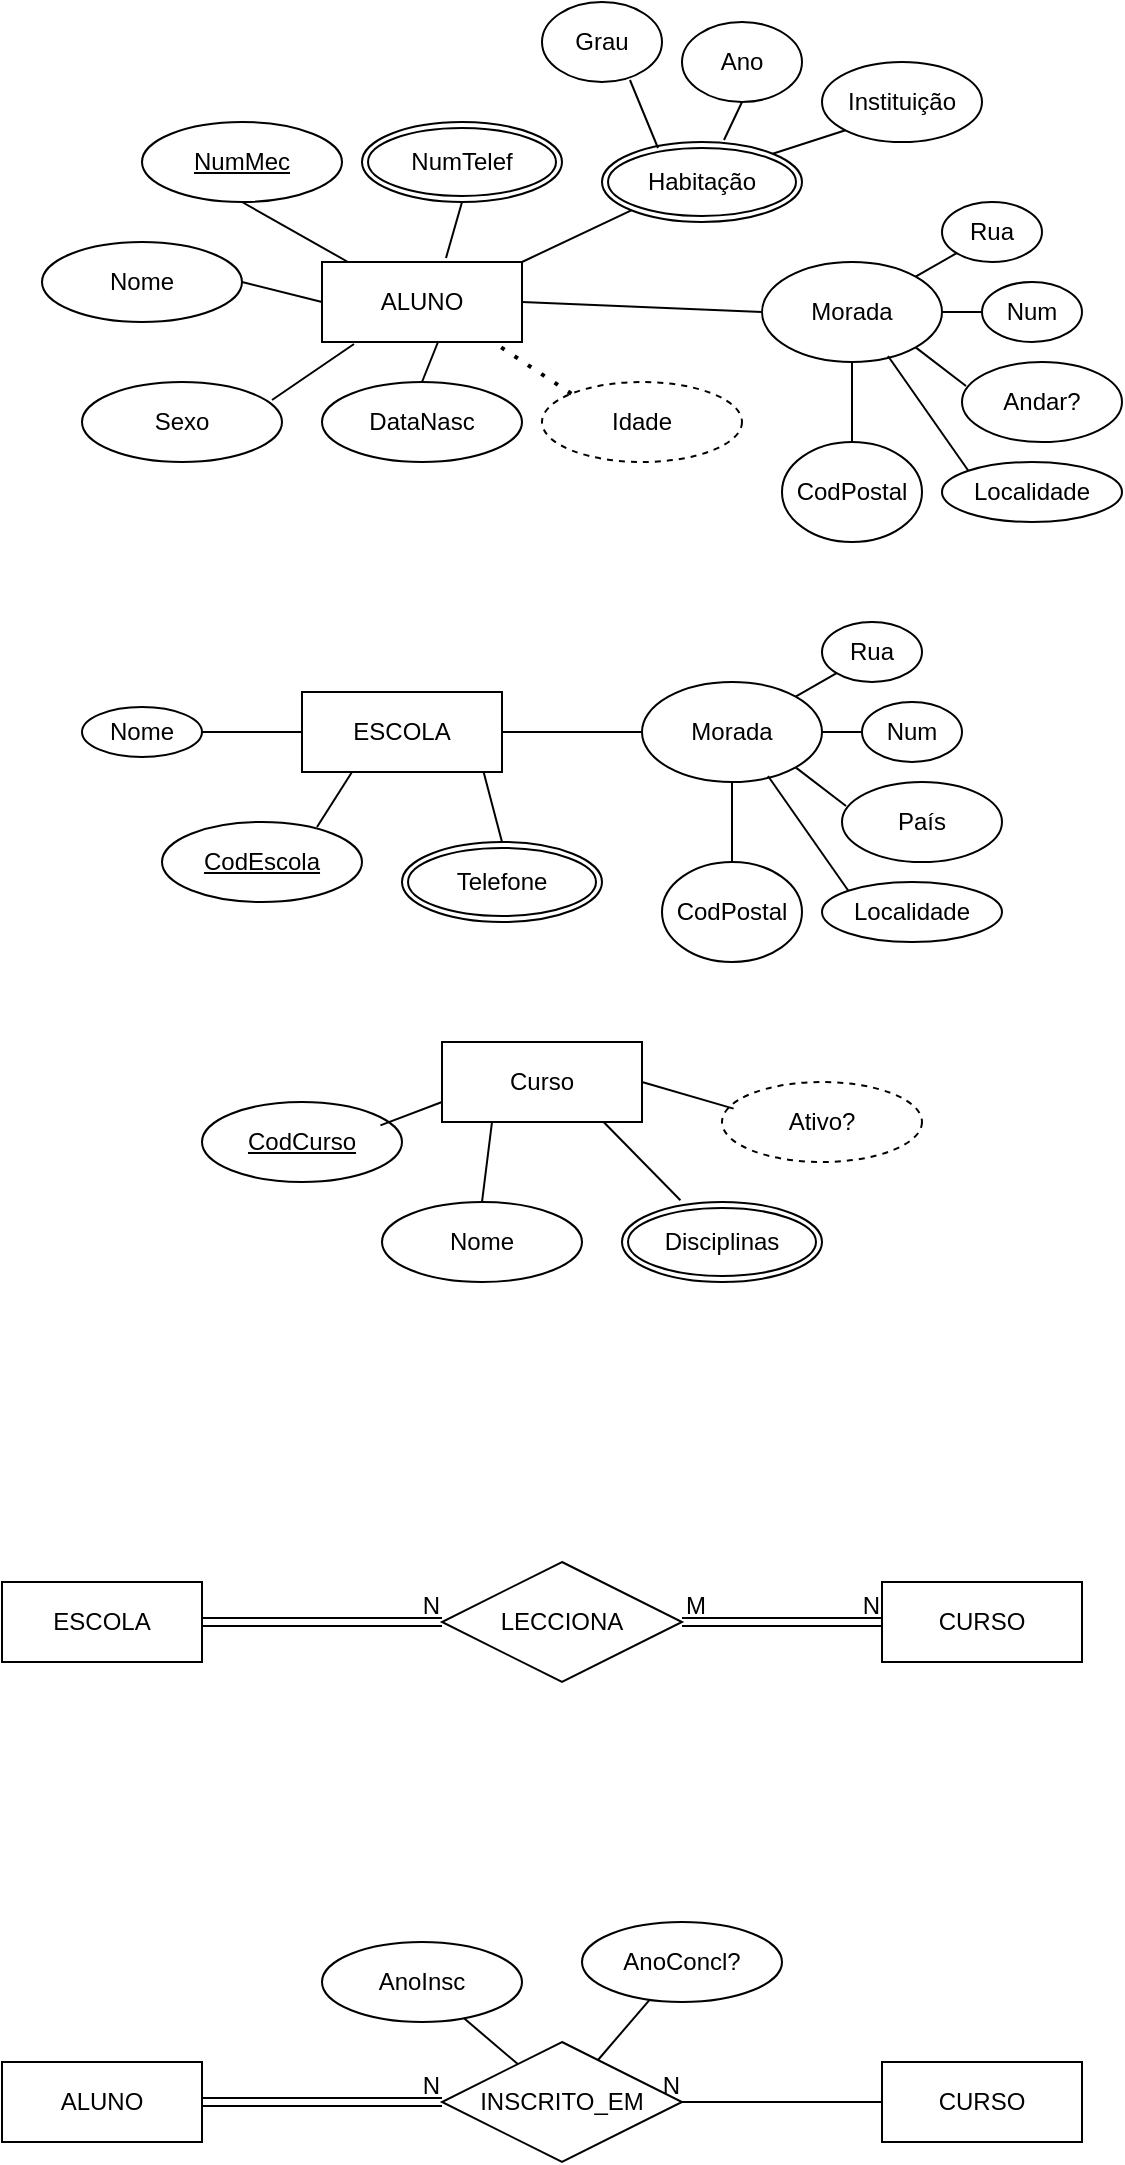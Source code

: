 <mxfile version="24.7.16">
  <diagram name="Página-1" id="6GSVt7Iq9XYI5ROrhrWV">
    <mxGraphModel dx="1194" dy="698" grid="1" gridSize="10" guides="1" tooltips="1" connect="1" arrows="1" fold="1" page="1" pageScale="1" pageWidth="827" pageHeight="1169" math="0" shadow="0">
      <root>
        <mxCell id="0" />
        <mxCell id="1" parent="0" />
        <mxCell id="cKEiQ9DskDoYqM71dqy4-2" value="Nome" style="ellipse;whiteSpace=wrap;html=1;align=center;" parent="1" vertex="1">
          <mxGeometry x="130" y="350" width="100" height="40" as="geometry" />
        </mxCell>
        <mxCell id="cKEiQ9DskDoYqM71dqy4-3" value="Sexo" style="ellipse;whiteSpace=wrap;html=1;align=center;" parent="1" vertex="1">
          <mxGeometry x="150" y="420" width="100" height="40" as="geometry" />
        </mxCell>
        <mxCell id="cKEiQ9DskDoYqM71dqy4-5" value="DataNasc" style="ellipse;whiteSpace=wrap;html=1;align=center;" parent="1" vertex="1">
          <mxGeometry x="270" y="420" width="100" height="40" as="geometry" />
        </mxCell>
        <mxCell id="cKEiQ9DskDoYqM71dqy4-6" value="NumMec" style="ellipse;whiteSpace=wrap;html=1;align=center;fontStyle=4;strokeColor=default;verticalAlign=middle;fontFamily=Helvetica;fontSize=12;fontColor=default;fillColor=default;" parent="1" vertex="1">
          <mxGeometry x="180" y="290" width="100" height="40" as="geometry" />
        </mxCell>
        <mxCell id="cKEiQ9DskDoYqM71dqy4-7" value="" style="endArrow=none;html=1;rounded=0;fontFamily=Helvetica;fontSize=12;fontColor=default;exitX=0.5;exitY=1;exitDx=0;exitDy=0;entryX=0.13;entryY=0;entryDx=0;entryDy=0;entryPerimeter=0;" parent="1" source="cKEiQ9DskDoYqM71dqy4-6" target="cKEiQ9DskDoYqM71dqy4-12" edge="1">
          <mxGeometry width="50" height="50" relative="1" as="geometry">
            <mxPoint x="345" y="160" as="sourcePoint" />
            <mxPoint x="400" y="110" as="targetPoint" />
          </mxGeometry>
        </mxCell>
        <mxCell id="cKEiQ9DskDoYqM71dqy4-9" value="" style="endArrow=none;html=1;rounded=0;fontFamily=Helvetica;fontSize=12;fontColor=default;exitX=1;exitY=0.5;exitDx=0;exitDy=0;entryX=0;entryY=0.5;entryDx=0;entryDy=0;" parent="1" source="cKEiQ9DskDoYqM71dqy4-2" target="cKEiQ9DskDoYqM71dqy4-12" edge="1">
          <mxGeometry width="50" height="50" relative="1" as="geometry">
            <mxPoint x="370" y="160" as="sourcePoint" />
            <mxPoint x="412" y="108" as="targetPoint" />
          </mxGeometry>
        </mxCell>
        <mxCell id="cKEiQ9DskDoYqM71dqy4-10" value="" style="endArrow=none;html=1;rounded=0;fontFamily=Helvetica;fontSize=12;fontColor=default;exitX=0.95;exitY=0.225;exitDx=0;exitDy=0;entryX=0.16;entryY=1.025;entryDx=0;entryDy=0;entryPerimeter=0;exitPerimeter=0;" parent="1" source="cKEiQ9DskDoYqM71dqy4-3" target="cKEiQ9DskDoYqM71dqy4-12" edge="1">
          <mxGeometry width="50" height="50" relative="1" as="geometry">
            <mxPoint x="414" y="180" as="sourcePoint" />
            <mxPoint x="455" y="110" as="targetPoint" />
          </mxGeometry>
        </mxCell>
        <mxCell id="cKEiQ9DskDoYqM71dqy4-11" value="" style="endArrow=none;html=1;rounded=0;fontFamily=Helvetica;fontSize=12;fontColor=default;exitX=0.5;exitY=0;exitDx=0;exitDy=0;entryX=0.58;entryY=1;entryDx=0;entryDy=0;entryPerimeter=0;" parent="1" source="cKEiQ9DskDoYqM71dqy4-5" target="cKEiQ9DskDoYqM71dqy4-12" edge="1">
          <mxGeometry width="50" height="50" relative="1" as="geometry">
            <mxPoint x="520" y="170" as="sourcePoint" />
            <mxPoint x="480" y="110" as="targetPoint" />
          </mxGeometry>
        </mxCell>
        <mxCell id="cKEiQ9DskDoYqM71dqy4-12" value="ALUNO" style="whiteSpace=wrap;html=1;align=center;strokeColor=default;verticalAlign=middle;fontFamily=Helvetica;fontSize=12;fontColor=default;fillColor=default;" parent="1" vertex="1">
          <mxGeometry x="270" y="360" width="100" height="40" as="geometry" />
        </mxCell>
        <mxCell id="cKEiQ9DskDoYqM71dqy4-13" value="Idade" style="ellipse;whiteSpace=wrap;html=1;align=center;dashed=1;strokeColor=default;verticalAlign=middle;fontFamily=Helvetica;fontSize=12;fontColor=default;fillColor=default;" parent="1" vertex="1">
          <mxGeometry x="380" y="420" width="100" height="40" as="geometry" />
        </mxCell>
        <mxCell id="cKEiQ9DskDoYqM71dqy4-16" value="NumTelef" style="ellipse;shape=doubleEllipse;margin=3;whiteSpace=wrap;html=1;align=center;strokeColor=default;verticalAlign=middle;fontFamily=Helvetica;fontSize=12;fontColor=default;fillColor=default;" parent="1" vertex="1">
          <mxGeometry x="290" y="290" width="100" height="40" as="geometry" />
        </mxCell>
        <mxCell id="cKEiQ9DskDoYqM71dqy4-17" value="" style="endArrow=none;html=1;rounded=0;fontFamily=Helvetica;fontSize=12;fontColor=default;entryX=0.5;entryY=1;entryDx=0;entryDy=0;exitX=0.62;exitY=-0.05;exitDx=0;exitDy=0;exitPerimeter=0;" parent="1" source="cKEiQ9DskDoYqM71dqy4-12" target="cKEiQ9DskDoYqM71dqy4-16" edge="1">
          <mxGeometry width="50" height="50" relative="1" as="geometry">
            <mxPoint x="340" y="380" as="sourcePoint" />
            <mxPoint x="390" y="330" as="targetPoint" />
          </mxGeometry>
        </mxCell>
        <mxCell id="cKEiQ9DskDoYqM71dqy4-18" value="Habitação" style="ellipse;shape=doubleEllipse;margin=3;whiteSpace=wrap;html=1;align=center;strokeColor=default;verticalAlign=middle;fontFamily=Helvetica;fontSize=12;fontColor=default;fillColor=default;" parent="1" vertex="1">
          <mxGeometry x="410" y="300" width="100" height="40" as="geometry" />
        </mxCell>
        <mxCell id="cKEiQ9DskDoYqM71dqy4-19" value="" style="endArrow=none;html=1;rounded=0;fontFamily=Helvetica;fontSize=12;fontColor=default;entryX=0;entryY=1;entryDx=0;entryDy=0;exitX=1;exitY=0;exitDx=0;exitDy=0;" parent="1" source="cKEiQ9DskDoYqM71dqy4-12" target="cKEiQ9DskDoYqM71dqy4-18" edge="1">
          <mxGeometry width="50" height="50" relative="1" as="geometry">
            <mxPoint x="390" y="410" as="sourcePoint" />
            <mxPoint x="440" y="360" as="targetPoint" />
          </mxGeometry>
        </mxCell>
        <mxCell id="cKEiQ9DskDoYqM71dqy4-20" value="" style="endArrow=none;dashed=1;html=1;dashPattern=1 3;strokeWidth=2;rounded=0;fontFamily=Helvetica;fontSize=12;fontColor=default;exitX=0;exitY=0;exitDx=0;exitDy=0;entryX=0.87;entryY=1.025;entryDx=0;entryDy=0;entryPerimeter=0;" parent="1" source="cKEiQ9DskDoYqM71dqy4-13" target="cKEiQ9DskDoYqM71dqy4-12" edge="1">
          <mxGeometry width="50" height="50" relative="1" as="geometry">
            <mxPoint x="390" y="410" as="sourcePoint" />
            <mxPoint x="440" y="360" as="targetPoint" />
          </mxGeometry>
        </mxCell>
        <mxCell id="cKEiQ9DskDoYqM71dqy4-21" value="Morada" style="ellipse;whiteSpace=wrap;html=1;align=center;strokeColor=default;verticalAlign=middle;fontFamily=Helvetica;fontSize=12;fontColor=default;fillColor=default;" parent="1" vertex="1">
          <mxGeometry x="490" y="360" width="90" height="50" as="geometry" />
        </mxCell>
        <mxCell id="cKEiQ9DskDoYqM71dqy4-22" value="Num" style="ellipse;whiteSpace=wrap;html=1;align=center;strokeColor=default;verticalAlign=middle;fontFamily=Helvetica;fontSize=12;fontColor=default;fillColor=default;" parent="1" vertex="1">
          <mxGeometry x="600" y="370" width="50" height="30" as="geometry" />
        </mxCell>
        <mxCell id="cKEiQ9DskDoYqM71dqy4-23" value="Rua" style="ellipse;whiteSpace=wrap;html=1;align=center;strokeColor=default;verticalAlign=middle;fontFamily=Helvetica;fontSize=12;fontColor=default;fillColor=default;" parent="1" vertex="1">
          <mxGeometry x="580" y="330" width="50" height="30" as="geometry" />
        </mxCell>
        <mxCell id="cKEiQ9DskDoYqM71dqy4-24" value="Andar?" style="ellipse;whiteSpace=wrap;html=1;align=center;strokeColor=default;verticalAlign=middle;fontFamily=Helvetica;fontSize=12;fontColor=default;fillColor=default;" parent="1" vertex="1">
          <mxGeometry x="590" y="410" width="80" height="40" as="geometry" />
        </mxCell>
        <mxCell id="cKEiQ9DskDoYqM71dqy4-25" value="Localidade" style="ellipse;whiteSpace=wrap;html=1;align=center;strokeColor=default;verticalAlign=middle;fontFamily=Helvetica;fontSize=12;fontColor=default;fillColor=default;" parent="1" vertex="1">
          <mxGeometry x="580" y="460" width="90" height="30" as="geometry" />
        </mxCell>
        <mxCell id="cKEiQ9DskDoYqM71dqy4-26" value="CodPostal" style="ellipse;whiteSpace=wrap;html=1;align=center;strokeColor=default;verticalAlign=middle;fontFamily=Helvetica;fontSize=12;fontColor=default;fillColor=default;" parent="1" vertex="1">
          <mxGeometry x="500" y="450" width="70" height="50" as="geometry" />
        </mxCell>
        <mxCell id="cKEiQ9DskDoYqM71dqy4-30" value="" style="endArrow=none;html=1;rounded=0;fontFamily=Helvetica;fontSize=12;fontColor=default;exitX=1;exitY=0;exitDx=0;exitDy=0;entryX=0;entryY=1;entryDx=0;entryDy=0;" parent="1" source="cKEiQ9DskDoYqM71dqy4-21" target="cKEiQ9DskDoYqM71dqy4-23" edge="1">
          <mxGeometry width="50" height="50" relative="1" as="geometry">
            <mxPoint x="540" y="405" as="sourcePoint" />
            <mxPoint x="590" y="355" as="targetPoint" />
          </mxGeometry>
        </mxCell>
        <mxCell id="cKEiQ9DskDoYqM71dqy4-31" value="" style="endArrow=none;html=1;rounded=0;fontFamily=Helvetica;fontSize=12;fontColor=default;entryX=0;entryY=0.5;entryDx=0;entryDy=0;exitX=1;exitY=0.5;exitDx=0;exitDy=0;" parent="1" source="cKEiQ9DskDoYqM71dqy4-21" target="cKEiQ9DskDoYqM71dqy4-22" edge="1">
          <mxGeometry width="50" height="50" relative="1" as="geometry">
            <mxPoint x="520" y="455" as="sourcePoint" />
            <mxPoint x="570" y="405" as="targetPoint" />
          </mxGeometry>
        </mxCell>
        <mxCell id="cKEiQ9DskDoYqM71dqy4-32" value="" style="endArrow=none;html=1;rounded=0;fontFamily=Helvetica;fontSize=12;fontColor=default;entryX=0.025;entryY=0.3;entryDx=0;entryDy=0;entryPerimeter=0;exitX=1;exitY=1;exitDx=0;exitDy=0;" parent="1" source="cKEiQ9DskDoYqM71dqy4-21" target="cKEiQ9DskDoYqM71dqy4-24" edge="1">
          <mxGeometry width="50" height="50" relative="1" as="geometry">
            <mxPoint x="530" y="480" as="sourcePoint" />
            <mxPoint x="580" y="430" as="targetPoint" />
          </mxGeometry>
        </mxCell>
        <mxCell id="cKEiQ9DskDoYqM71dqy4-33" value="" style="endArrow=none;html=1;rounded=0;fontFamily=Helvetica;fontSize=12;fontColor=default;entryX=0.5;entryY=1;entryDx=0;entryDy=0;exitX=0.5;exitY=0;exitDx=0;exitDy=0;" parent="1" source="cKEiQ9DskDoYqM71dqy4-26" target="cKEiQ9DskDoYqM71dqy4-21" edge="1">
          <mxGeometry width="50" height="50" relative="1" as="geometry">
            <mxPoint x="480" y="450" as="sourcePoint" />
            <mxPoint x="530" y="400" as="targetPoint" />
          </mxGeometry>
        </mxCell>
        <mxCell id="cKEiQ9DskDoYqM71dqy4-34" value="" style="endArrow=none;html=1;rounded=0;fontFamily=Helvetica;fontSize=12;fontColor=default;exitX=0;exitY=0;exitDx=0;exitDy=0;entryX=0.7;entryY=0.94;entryDx=0;entryDy=0;entryPerimeter=0;" parent="1" source="cKEiQ9DskDoYqM71dqy4-25" target="cKEiQ9DskDoYqM71dqy4-21" edge="1">
          <mxGeometry width="50" height="50" relative="1" as="geometry">
            <mxPoint x="530" y="490" as="sourcePoint" />
            <mxPoint x="580" y="440" as="targetPoint" />
          </mxGeometry>
        </mxCell>
        <mxCell id="cKEiQ9DskDoYqM71dqy4-35" value="Instituição" style="ellipse;whiteSpace=wrap;html=1;align=center;strokeColor=default;verticalAlign=middle;fontFamily=Helvetica;fontSize=12;fontColor=default;fillColor=default;" parent="1" vertex="1">
          <mxGeometry x="520" y="260" width="80" height="40" as="geometry" />
        </mxCell>
        <mxCell id="cKEiQ9DskDoYqM71dqy4-36" value="Ano" style="ellipse;whiteSpace=wrap;html=1;align=center;strokeColor=default;verticalAlign=middle;fontFamily=Helvetica;fontSize=12;fontColor=default;fillColor=default;" parent="1" vertex="1">
          <mxGeometry x="450" y="240" width="60" height="40" as="geometry" />
        </mxCell>
        <mxCell id="cKEiQ9DskDoYqM71dqy4-37" value="Grau" style="ellipse;whiteSpace=wrap;html=1;align=center;strokeColor=default;verticalAlign=middle;fontFamily=Helvetica;fontSize=12;fontColor=default;fillColor=default;" parent="1" vertex="1">
          <mxGeometry x="380" y="230" width="60" height="40" as="geometry" />
        </mxCell>
        <mxCell id="cKEiQ9DskDoYqM71dqy4-41" value="" style="endArrow=none;html=1;rounded=0;fontFamily=Helvetica;fontSize=12;fontColor=default;exitX=0.28;exitY=0.075;exitDx=0;exitDy=0;exitPerimeter=0;entryX=0.733;entryY=0.975;entryDx=0;entryDy=0;entryPerimeter=0;" parent="1" source="cKEiQ9DskDoYqM71dqy4-18" target="cKEiQ9DskDoYqM71dqy4-37" edge="1">
          <mxGeometry width="50" height="50" relative="1" as="geometry">
            <mxPoint x="380" y="330" as="sourcePoint" />
            <mxPoint x="430" y="280" as="targetPoint" />
          </mxGeometry>
        </mxCell>
        <mxCell id="cKEiQ9DskDoYqM71dqy4-42" value="" style="endArrow=none;html=1;rounded=0;fontFamily=Helvetica;fontSize=12;fontColor=default;entryX=0.5;entryY=1;entryDx=0;entryDy=0;exitX=0.61;exitY=-0.025;exitDx=0;exitDy=0;exitPerimeter=0;" parent="1" source="cKEiQ9DskDoYqM71dqy4-18" target="cKEiQ9DskDoYqM71dqy4-36" edge="1">
          <mxGeometry width="50" height="50" relative="1" as="geometry">
            <mxPoint x="414" y="350" as="sourcePoint" />
            <mxPoint x="464" y="300" as="targetPoint" />
          </mxGeometry>
        </mxCell>
        <mxCell id="cKEiQ9DskDoYqM71dqy4-43" value="" style="endArrow=none;html=1;rounded=0;fontFamily=Helvetica;fontSize=12;fontColor=default;entryX=0;entryY=1;entryDx=0;entryDy=0;exitX=1;exitY=0;exitDx=0;exitDy=0;" parent="1" source="cKEiQ9DskDoYqM71dqy4-18" target="cKEiQ9DskDoYqM71dqy4-35" edge="1">
          <mxGeometry width="50" height="50" relative="1" as="geometry">
            <mxPoint x="470" y="360" as="sourcePoint" />
            <mxPoint x="520" y="310" as="targetPoint" />
          </mxGeometry>
        </mxCell>
        <mxCell id="cKEiQ9DskDoYqM71dqy4-44" value="" style="endArrow=none;html=1;rounded=0;fontFamily=Helvetica;fontSize=12;fontColor=default;exitX=1;exitY=0.5;exitDx=0;exitDy=0;entryX=0;entryY=0.5;entryDx=0;entryDy=0;" parent="1" source="cKEiQ9DskDoYqM71dqy4-12" target="cKEiQ9DskDoYqM71dqy4-21" edge="1">
          <mxGeometry width="50" height="50" relative="1" as="geometry">
            <mxPoint x="390" y="410" as="sourcePoint" />
            <mxPoint x="440" y="360" as="targetPoint" />
          </mxGeometry>
        </mxCell>
        <mxCell id="cKEiQ9DskDoYqM71dqy4-45" value="ESCOLA" style="whiteSpace=wrap;html=1;align=center;strokeColor=default;verticalAlign=middle;fontFamily=Helvetica;fontSize=12;fontColor=default;fillColor=default;" parent="1" vertex="1">
          <mxGeometry x="260" y="575" width="100" height="40" as="geometry" />
        </mxCell>
        <mxCell id="cKEiQ9DskDoYqM71dqy4-46" value="CodEscola" style="ellipse;whiteSpace=wrap;html=1;align=center;fontStyle=4;strokeColor=default;verticalAlign=middle;fontFamily=Helvetica;fontSize=12;fontColor=default;fillColor=default;" parent="1" vertex="1">
          <mxGeometry x="190" y="640" width="100" height="40" as="geometry" />
        </mxCell>
        <mxCell id="cKEiQ9DskDoYqM71dqy4-47" value="Nome" style="ellipse;whiteSpace=wrap;html=1;align=center;strokeColor=default;verticalAlign=middle;fontFamily=Helvetica;fontSize=12;fontColor=default;fillColor=default;" parent="1" vertex="1">
          <mxGeometry x="150" y="582.5" width="60" height="25" as="geometry" />
        </mxCell>
        <mxCell id="cKEiQ9DskDoYqM71dqy4-48" value="Telefone" style="ellipse;shape=doubleEllipse;margin=3;whiteSpace=wrap;html=1;align=center;strokeColor=default;verticalAlign=middle;fontFamily=Helvetica;fontSize=12;fontColor=default;fillColor=default;" parent="1" vertex="1">
          <mxGeometry x="310" y="650" width="100" height="40" as="geometry" />
        </mxCell>
        <mxCell id="cKEiQ9DskDoYqM71dqy4-49" value="Morada" style="ellipse;whiteSpace=wrap;html=1;align=center;strokeColor=default;verticalAlign=middle;fontFamily=Helvetica;fontSize=12;fontColor=default;fillColor=default;" parent="1" vertex="1">
          <mxGeometry x="430" y="570" width="90" height="50" as="geometry" />
        </mxCell>
        <mxCell id="cKEiQ9DskDoYqM71dqy4-50" value="Num" style="ellipse;whiteSpace=wrap;html=1;align=center;strokeColor=default;verticalAlign=middle;fontFamily=Helvetica;fontSize=12;fontColor=default;fillColor=default;" parent="1" vertex="1">
          <mxGeometry x="540" y="580" width="50" height="30" as="geometry" />
        </mxCell>
        <mxCell id="cKEiQ9DskDoYqM71dqy4-51" value="Rua" style="ellipse;whiteSpace=wrap;html=1;align=center;strokeColor=default;verticalAlign=middle;fontFamily=Helvetica;fontSize=12;fontColor=default;fillColor=default;" parent="1" vertex="1">
          <mxGeometry x="520" y="540" width="50" height="30" as="geometry" />
        </mxCell>
        <mxCell id="cKEiQ9DskDoYqM71dqy4-52" value="País" style="ellipse;whiteSpace=wrap;html=1;align=center;strokeColor=default;verticalAlign=middle;fontFamily=Helvetica;fontSize=12;fontColor=default;fillColor=default;" parent="1" vertex="1">
          <mxGeometry x="530" y="620" width="80" height="40" as="geometry" />
        </mxCell>
        <mxCell id="cKEiQ9DskDoYqM71dqy4-53" value="Localidade" style="ellipse;whiteSpace=wrap;html=1;align=center;strokeColor=default;verticalAlign=middle;fontFamily=Helvetica;fontSize=12;fontColor=default;fillColor=default;" parent="1" vertex="1">
          <mxGeometry x="520" y="670" width="90" height="30" as="geometry" />
        </mxCell>
        <mxCell id="cKEiQ9DskDoYqM71dqy4-54" value="CodPostal" style="ellipse;whiteSpace=wrap;html=1;align=center;strokeColor=default;verticalAlign=middle;fontFamily=Helvetica;fontSize=12;fontColor=default;fillColor=default;" parent="1" vertex="1">
          <mxGeometry x="440" y="660" width="70" height="50" as="geometry" />
        </mxCell>
        <mxCell id="cKEiQ9DskDoYqM71dqy4-55" value="" style="endArrow=none;html=1;rounded=0;fontFamily=Helvetica;fontSize=12;fontColor=default;exitX=1;exitY=0;exitDx=0;exitDy=0;entryX=0;entryY=1;entryDx=0;entryDy=0;" parent="1" source="cKEiQ9DskDoYqM71dqy4-49" target="cKEiQ9DskDoYqM71dqy4-51" edge="1">
          <mxGeometry width="50" height="50" relative="1" as="geometry">
            <mxPoint x="480" y="615" as="sourcePoint" />
            <mxPoint x="530" y="565" as="targetPoint" />
          </mxGeometry>
        </mxCell>
        <mxCell id="cKEiQ9DskDoYqM71dqy4-56" value="" style="endArrow=none;html=1;rounded=0;fontFamily=Helvetica;fontSize=12;fontColor=default;entryX=0;entryY=0.5;entryDx=0;entryDy=0;exitX=1;exitY=0.5;exitDx=0;exitDy=0;" parent="1" source="cKEiQ9DskDoYqM71dqy4-49" target="cKEiQ9DskDoYqM71dqy4-50" edge="1">
          <mxGeometry width="50" height="50" relative="1" as="geometry">
            <mxPoint x="460" y="665" as="sourcePoint" />
            <mxPoint x="510" y="615" as="targetPoint" />
          </mxGeometry>
        </mxCell>
        <mxCell id="cKEiQ9DskDoYqM71dqy4-57" value="" style="endArrow=none;html=1;rounded=0;fontFamily=Helvetica;fontSize=12;fontColor=default;entryX=0.025;entryY=0.3;entryDx=0;entryDy=0;entryPerimeter=0;exitX=1;exitY=1;exitDx=0;exitDy=0;" parent="1" source="cKEiQ9DskDoYqM71dqy4-49" target="cKEiQ9DskDoYqM71dqy4-52" edge="1">
          <mxGeometry width="50" height="50" relative="1" as="geometry">
            <mxPoint x="470" y="690" as="sourcePoint" />
            <mxPoint x="520" y="640" as="targetPoint" />
          </mxGeometry>
        </mxCell>
        <mxCell id="cKEiQ9DskDoYqM71dqy4-58" value="" style="endArrow=none;html=1;rounded=0;fontFamily=Helvetica;fontSize=12;fontColor=default;entryX=0.5;entryY=1;entryDx=0;entryDy=0;exitX=0.5;exitY=0;exitDx=0;exitDy=0;" parent="1" source="cKEiQ9DskDoYqM71dqy4-54" target="cKEiQ9DskDoYqM71dqy4-49" edge="1">
          <mxGeometry width="50" height="50" relative="1" as="geometry">
            <mxPoint x="420" y="660" as="sourcePoint" />
            <mxPoint x="470" y="610" as="targetPoint" />
          </mxGeometry>
        </mxCell>
        <mxCell id="cKEiQ9DskDoYqM71dqy4-59" value="" style="endArrow=none;html=1;rounded=0;fontFamily=Helvetica;fontSize=12;fontColor=default;exitX=0;exitY=0;exitDx=0;exitDy=0;entryX=0.7;entryY=0.94;entryDx=0;entryDy=0;entryPerimeter=0;" parent="1" source="cKEiQ9DskDoYqM71dqy4-53" target="cKEiQ9DskDoYqM71dqy4-49" edge="1">
          <mxGeometry width="50" height="50" relative="1" as="geometry">
            <mxPoint x="470" y="700" as="sourcePoint" />
            <mxPoint x="520" y="650" as="targetPoint" />
          </mxGeometry>
        </mxCell>
        <mxCell id="cKEiQ9DskDoYqM71dqy4-61" value="" style="endArrow=none;html=1;rounded=0;fontFamily=Helvetica;fontSize=12;fontColor=default;entryX=0;entryY=0.5;entryDx=0;entryDy=0;exitX=1;exitY=0.5;exitDx=0;exitDy=0;" parent="1" source="cKEiQ9DskDoYqM71dqy4-45" target="cKEiQ9DskDoYqM71dqy4-49" edge="1">
          <mxGeometry width="50" height="50" relative="1" as="geometry">
            <mxPoint x="290" y="580" as="sourcePoint" />
            <mxPoint x="340" y="530" as="targetPoint" />
          </mxGeometry>
        </mxCell>
        <mxCell id="cKEiQ9DskDoYqM71dqy4-62" value="" style="endArrow=none;html=1;rounded=0;fontFamily=Helvetica;fontSize=12;fontColor=default;exitX=0.5;exitY=0;exitDx=0;exitDy=0;entryX=0.908;entryY=1;entryDx=0;entryDy=0;entryPerimeter=0;" parent="1" source="cKEiQ9DskDoYqM71dqy4-48" target="cKEiQ9DskDoYqM71dqy4-45" edge="1">
          <mxGeometry width="50" height="50" relative="1" as="geometry">
            <mxPoint x="290" y="580" as="sourcePoint" />
            <mxPoint x="340" y="530" as="targetPoint" />
          </mxGeometry>
        </mxCell>
        <mxCell id="cKEiQ9DskDoYqM71dqy4-63" value="" style="endArrow=none;html=1;rounded=0;fontFamily=Helvetica;fontSize=12;fontColor=default;exitX=0;exitY=0.5;exitDx=0;exitDy=0;entryX=1;entryY=0.5;entryDx=0;entryDy=0;" parent="1" source="cKEiQ9DskDoYqM71dqy4-45" target="cKEiQ9DskDoYqM71dqy4-47" edge="1">
          <mxGeometry width="50" height="50" relative="1" as="geometry">
            <mxPoint x="290" y="580" as="sourcePoint" />
            <mxPoint x="330" y="550" as="targetPoint" />
          </mxGeometry>
        </mxCell>
        <mxCell id="cKEiQ9DskDoYqM71dqy4-64" value="" style="endArrow=none;html=1;rounded=0;fontFamily=Helvetica;fontSize=12;fontColor=default;exitX=0.25;exitY=1;exitDx=0;exitDy=0;entryX=0.775;entryY=0.063;entryDx=0;entryDy=0;entryPerimeter=0;" parent="1" source="cKEiQ9DskDoYqM71dqy4-45" target="cKEiQ9DskDoYqM71dqy4-46" edge="1">
          <mxGeometry width="50" height="50" relative="1" as="geometry">
            <mxPoint x="290" y="580" as="sourcePoint" />
            <mxPoint x="340" y="530" as="targetPoint" />
          </mxGeometry>
        </mxCell>
        <mxCell id="cKEiQ9DskDoYqM71dqy4-65" value="Curso" style="whiteSpace=wrap;html=1;align=center;strokeColor=default;verticalAlign=middle;fontFamily=Helvetica;fontSize=12;fontColor=default;fillColor=default;" parent="1" vertex="1">
          <mxGeometry x="330" y="750" width="100" height="40" as="geometry" />
        </mxCell>
        <mxCell id="cKEiQ9DskDoYqM71dqy4-66" value="CodCurso" style="ellipse;whiteSpace=wrap;html=1;align=center;fontStyle=4;strokeColor=default;verticalAlign=middle;fontFamily=Helvetica;fontSize=12;fontColor=default;fillColor=default;" parent="1" vertex="1">
          <mxGeometry x="210" y="780" width="100" height="40" as="geometry" />
        </mxCell>
        <mxCell id="cKEiQ9DskDoYqM71dqy4-67" value="Nome" style="ellipse;whiteSpace=wrap;html=1;align=center;strokeColor=default;verticalAlign=middle;fontFamily=Helvetica;fontSize=12;fontColor=default;fillColor=default;" parent="1" vertex="1">
          <mxGeometry x="300" y="830" width="100" height="40" as="geometry" />
        </mxCell>
        <mxCell id="cKEiQ9DskDoYqM71dqy4-69" value="Disciplinas" style="ellipse;shape=doubleEllipse;margin=3;whiteSpace=wrap;html=1;align=center;strokeColor=default;verticalAlign=middle;fontFamily=Helvetica;fontSize=12;fontColor=default;fillColor=default;" parent="1" vertex="1">
          <mxGeometry x="420" y="830" width="100" height="40" as="geometry" />
        </mxCell>
        <mxCell id="cKEiQ9DskDoYqM71dqy4-70" value="Ativo?" style="ellipse;whiteSpace=wrap;html=1;align=center;dashed=1;strokeColor=default;verticalAlign=middle;fontFamily=Helvetica;fontSize=12;fontColor=default;fillColor=default;" parent="1" vertex="1">
          <mxGeometry x="470" y="770" width="100" height="40" as="geometry" />
        </mxCell>
        <mxCell id="cKEiQ9DskDoYqM71dqy4-71" value="" style="endArrow=none;html=1;rounded=0;fontFamily=Helvetica;fontSize=12;fontColor=default;entryX=0;entryY=0.75;entryDx=0;entryDy=0;exitX=0.892;exitY=0.292;exitDx=0;exitDy=0;exitPerimeter=0;" parent="1" source="cKEiQ9DskDoYqM71dqy4-66" target="cKEiQ9DskDoYqM71dqy4-65" edge="1">
          <mxGeometry width="50" height="50" relative="1" as="geometry">
            <mxPoint x="360" y="860" as="sourcePoint" />
            <mxPoint x="410" y="810" as="targetPoint" />
          </mxGeometry>
        </mxCell>
        <mxCell id="cKEiQ9DskDoYqM71dqy4-72" value="" style="endArrow=none;html=1;rounded=0;fontFamily=Helvetica;fontSize=12;fontColor=default;entryX=0.25;entryY=1;entryDx=0;entryDy=0;exitX=0.5;exitY=0;exitDx=0;exitDy=0;" parent="1" source="cKEiQ9DskDoYqM71dqy4-67" target="cKEiQ9DskDoYqM71dqy4-65" edge="1">
          <mxGeometry width="50" height="50" relative="1" as="geometry">
            <mxPoint x="360" y="860" as="sourcePoint" />
            <mxPoint x="410" y="810" as="targetPoint" />
          </mxGeometry>
        </mxCell>
        <mxCell id="cKEiQ9DskDoYqM71dqy4-73" value="" style="endArrow=none;html=1;rounded=0;fontFamily=Helvetica;fontSize=12;fontColor=default;entryX=0.808;entryY=1;entryDx=0;entryDy=0;entryPerimeter=0;exitX=0.292;exitY=-0.021;exitDx=0;exitDy=0;exitPerimeter=0;" parent="1" source="cKEiQ9DskDoYqM71dqy4-69" target="cKEiQ9DskDoYqM71dqy4-65" edge="1">
          <mxGeometry width="50" height="50" relative="1" as="geometry">
            <mxPoint x="360" y="860" as="sourcePoint" />
            <mxPoint x="410" y="810" as="targetPoint" />
          </mxGeometry>
        </mxCell>
        <mxCell id="cKEiQ9DskDoYqM71dqy4-77" value="" style="endArrow=none;html=1;rounded=0;fontFamily=Helvetica;fontSize=12;fontColor=default;entryX=0.058;entryY=0.333;entryDx=0;entryDy=0;exitX=1;exitY=0.5;exitDx=0;exitDy=0;entryPerimeter=0;" parent="1" source="cKEiQ9DskDoYqM71dqy4-65" target="cKEiQ9DskDoYqM71dqy4-70" edge="1">
          <mxGeometry width="50" height="50" relative="1" as="geometry">
            <mxPoint x="390" y="880" as="sourcePoint" />
            <mxPoint x="440" y="830" as="targetPoint" />
          </mxGeometry>
        </mxCell>
        <mxCell id="c_Ek7nH7XgYYhAenbuh_-1" value="ESCOLA" style="whiteSpace=wrap;html=1;align=center;" parent="1" vertex="1">
          <mxGeometry x="110" y="1020" width="100" height="40" as="geometry" />
        </mxCell>
        <mxCell id="c_Ek7nH7XgYYhAenbuh_-2" value="CURSO" style="whiteSpace=wrap;html=1;align=center;" parent="1" vertex="1">
          <mxGeometry x="550" y="1020" width="100" height="40" as="geometry" />
        </mxCell>
        <mxCell id="c_Ek7nH7XgYYhAenbuh_-3" value="LECCIONA" style="shape=rhombus;perimeter=rhombusPerimeter;whiteSpace=wrap;html=1;align=center;" parent="1" vertex="1">
          <mxGeometry x="330" y="1010" width="120" height="60" as="geometry" />
        </mxCell>
        <mxCell id="c_Ek7nH7XgYYhAenbuh_-4" value="ALUNO" style="whiteSpace=wrap;html=1;align=center;" parent="1" vertex="1">
          <mxGeometry x="110" y="1260" width="100" height="40" as="geometry" />
        </mxCell>
        <mxCell id="c_Ek7nH7XgYYhAenbuh_-5" value="CURSO" style="whiteSpace=wrap;html=1;align=center;" parent="1" vertex="1">
          <mxGeometry x="550" y="1260" width="100" height="40" as="geometry" />
        </mxCell>
        <mxCell id="c_Ek7nH7XgYYhAenbuh_-6" value="INSCRITO_EM" style="shape=rhombus;perimeter=rhombusPerimeter;whiteSpace=wrap;html=1;align=center;" parent="1" vertex="1">
          <mxGeometry x="330" y="1250" width="120" height="60" as="geometry" />
        </mxCell>
        <mxCell id="c_Ek7nH7XgYYhAenbuh_-7" value="" style="shape=link;html=1;rounded=0;" parent="1" source="c_Ek7nH7XgYYhAenbuh_-1" target="c_Ek7nH7XgYYhAenbuh_-3" edge="1">
          <mxGeometry relative="1" as="geometry">
            <mxPoint x="330" y="1150" as="sourcePoint" />
            <mxPoint x="490" y="1150" as="targetPoint" />
          </mxGeometry>
        </mxCell>
        <mxCell id="c_Ek7nH7XgYYhAenbuh_-8" value="N" style="resizable=0;html=1;whiteSpace=wrap;align=right;verticalAlign=bottom;" parent="c_Ek7nH7XgYYhAenbuh_-7" connectable="0" vertex="1">
          <mxGeometry x="1" relative="1" as="geometry" />
        </mxCell>
        <mxCell id="c_Ek7nH7XgYYhAenbuh_-9" value="" style="shape=link;html=1;rounded=0;" parent="1" source="c_Ek7nH7XgYYhAenbuh_-4" target="c_Ek7nH7XgYYhAenbuh_-6" edge="1">
          <mxGeometry relative="1" as="geometry">
            <mxPoint x="190" y="1279.5" as="sourcePoint" />
            <mxPoint x="310" y="1279.5" as="targetPoint" />
          </mxGeometry>
        </mxCell>
        <mxCell id="c_Ek7nH7XgYYhAenbuh_-10" value="N" style="resizable=0;html=1;whiteSpace=wrap;align=right;verticalAlign=bottom;" parent="c_Ek7nH7XgYYhAenbuh_-9" connectable="0" vertex="1">
          <mxGeometry x="1" relative="1" as="geometry" />
        </mxCell>
        <mxCell id="c_Ek7nH7XgYYhAenbuh_-12" value="" style="shape=link;html=1;rounded=0;" parent="1" source="c_Ek7nH7XgYYhAenbuh_-3" target="c_Ek7nH7XgYYhAenbuh_-2" edge="1">
          <mxGeometry relative="1" as="geometry">
            <mxPoint x="330" y="1150" as="sourcePoint" />
            <mxPoint x="490" y="1150" as="targetPoint" />
          </mxGeometry>
        </mxCell>
        <mxCell id="c_Ek7nH7XgYYhAenbuh_-13" value="M" style="resizable=0;html=1;whiteSpace=wrap;align=left;verticalAlign=bottom;" parent="c_Ek7nH7XgYYhAenbuh_-12" connectable="0" vertex="1">
          <mxGeometry x="-1" relative="1" as="geometry" />
        </mxCell>
        <mxCell id="c_Ek7nH7XgYYhAenbuh_-14" value="N" style="resizable=0;html=1;whiteSpace=wrap;align=right;verticalAlign=bottom;" parent="c_Ek7nH7XgYYhAenbuh_-12" connectable="0" vertex="1">
          <mxGeometry x="1" relative="1" as="geometry" />
        </mxCell>
        <mxCell id="c_Ek7nH7XgYYhAenbuh_-18" value="" style="endArrow=none;html=1;rounded=0;" parent="1" source="c_Ek7nH7XgYYhAenbuh_-5" target="c_Ek7nH7XgYYhAenbuh_-6" edge="1">
          <mxGeometry relative="1" as="geometry">
            <mxPoint x="330" y="1150" as="sourcePoint" />
            <mxPoint x="490" y="1150" as="targetPoint" />
          </mxGeometry>
        </mxCell>
        <mxCell id="c_Ek7nH7XgYYhAenbuh_-19" value="N" style="resizable=0;html=1;whiteSpace=wrap;align=right;verticalAlign=bottom;" parent="c_Ek7nH7XgYYhAenbuh_-18" connectable="0" vertex="1">
          <mxGeometry x="1" relative="1" as="geometry" />
        </mxCell>
        <mxCell id="c_Ek7nH7XgYYhAenbuh_-20" value="AnoInsc" style="ellipse;whiteSpace=wrap;html=1;align=center;" parent="1" vertex="1">
          <mxGeometry x="270" y="1200" width="100" height="40" as="geometry" />
        </mxCell>
        <mxCell id="c_Ek7nH7XgYYhAenbuh_-21" value="AnoConcl?" style="ellipse;whiteSpace=wrap;html=1;align=center;" parent="1" vertex="1">
          <mxGeometry x="400" y="1190" width="100" height="40" as="geometry" />
        </mxCell>
        <mxCell id="c_Ek7nH7XgYYhAenbuh_-22" value="" style="endArrow=none;html=1;rounded=0;" parent="1" source="c_Ek7nH7XgYYhAenbuh_-20" target="c_Ek7nH7XgYYhAenbuh_-6" edge="1">
          <mxGeometry relative="1" as="geometry">
            <mxPoint x="330" y="1150" as="sourcePoint" />
            <mxPoint x="490" y="1150" as="targetPoint" />
          </mxGeometry>
        </mxCell>
        <mxCell id="c_Ek7nH7XgYYhAenbuh_-25" value="" style="endArrow=none;html=1;rounded=0;" parent="1" source="c_Ek7nH7XgYYhAenbuh_-21" target="c_Ek7nH7XgYYhAenbuh_-6" edge="1">
          <mxGeometry relative="1" as="geometry">
            <mxPoint x="330" y="1150" as="sourcePoint" />
            <mxPoint x="490" y="1150" as="targetPoint" />
          </mxGeometry>
        </mxCell>
      </root>
    </mxGraphModel>
  </diagram>
</mxfile>
